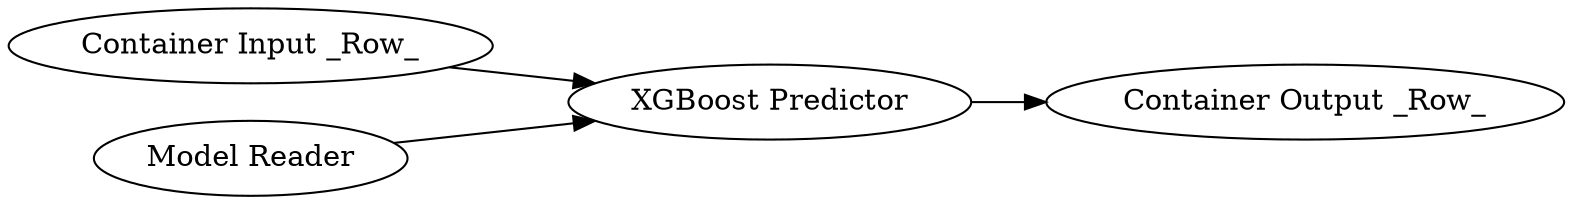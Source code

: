 digraph {
	3 -> 4
	2 -> 4
	4 -> 5
	5 [label="Container Output _Row_"]
	4 [label="XGBoost Predictor"]
	3 [label="Container Input _Row_"]
	2 [label="Model Reader"]
	rankdir=LR
}

